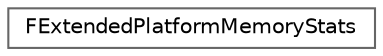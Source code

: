 digraph "Graphical Class Hierarchy"
{
 // INTERACTIVE_SVG=YES
 // LATEX_PDF_SIZE
  bgcolor="transparent";
  edge [fontname=Helvetica,fontsize=10,labelfontname=Helvetica,labelfontsize=10];
  node [fontname=Helvetica,fontsize=10,shape=box,height=0.2,width=0.4];
  rankdir="LR";
  Node0 [id="Node000000",label="FExtendedPlatformMemoryStats",height=0.2,width=0.4,color="grey40", fillcolor="white", style="filled",URL="$d1/d0f/structFExtendedPlatformMemoryStats.html",tooltip="Struct for more detailed stats that are slower to gather."];
}
